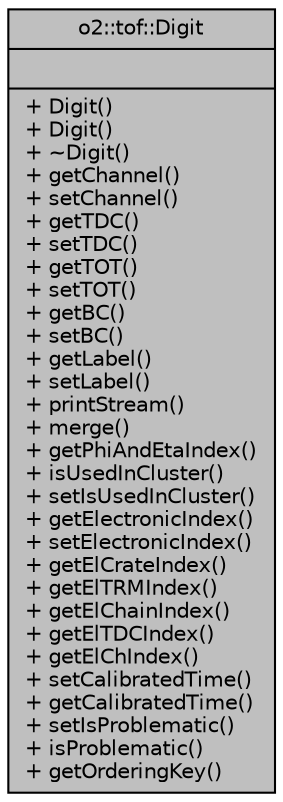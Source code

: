 digraph "o2::tof::Digit"
{
 // INTERACTIVE_SVG=YES
  bgcolor="transparent";
  edge [fontname="Helvetica",fontsize="10",labelfontname="Helvetica",labelfontsize="10"];
  node [fontname="Helvetica",fontsize="10",shape=record];
  Node1 [label="{o2::tof::Digit\n||+ Digit()\l+ Digit()\l+ ~Digit()\l+ getChannel()\l+ setChannel()\l+ getTDC()\l+ setTDC()\l+ getTOT()\l+ setTOT()\l+ getBC()\l+ setBC()\l+ getLabel()\l+ setLabel()\l+ printStream()\l+ merge()\l+ getPhiAndEtaIndex()\l+ isUsedInCluster()\l+ setIsUsedInCluster()\l+ getElectronicIndex()\l+ setElectronicIndex()\l+ getElCrateIndex()\l+ getElTRMIndex()\l+ getElChainIndex()\l+ getElTDCIndex()\l+ getElChIndex()\l+ setCalibratedTime()\l+ getCalibratedTime()\l+ setIsProblematic()\l+ isProblematic()\l+ getOrderingKey()\l}",height=0.2,width=0.4,color="black", fillcolor="grey75", style="filled", fontcolor="black"];
}
